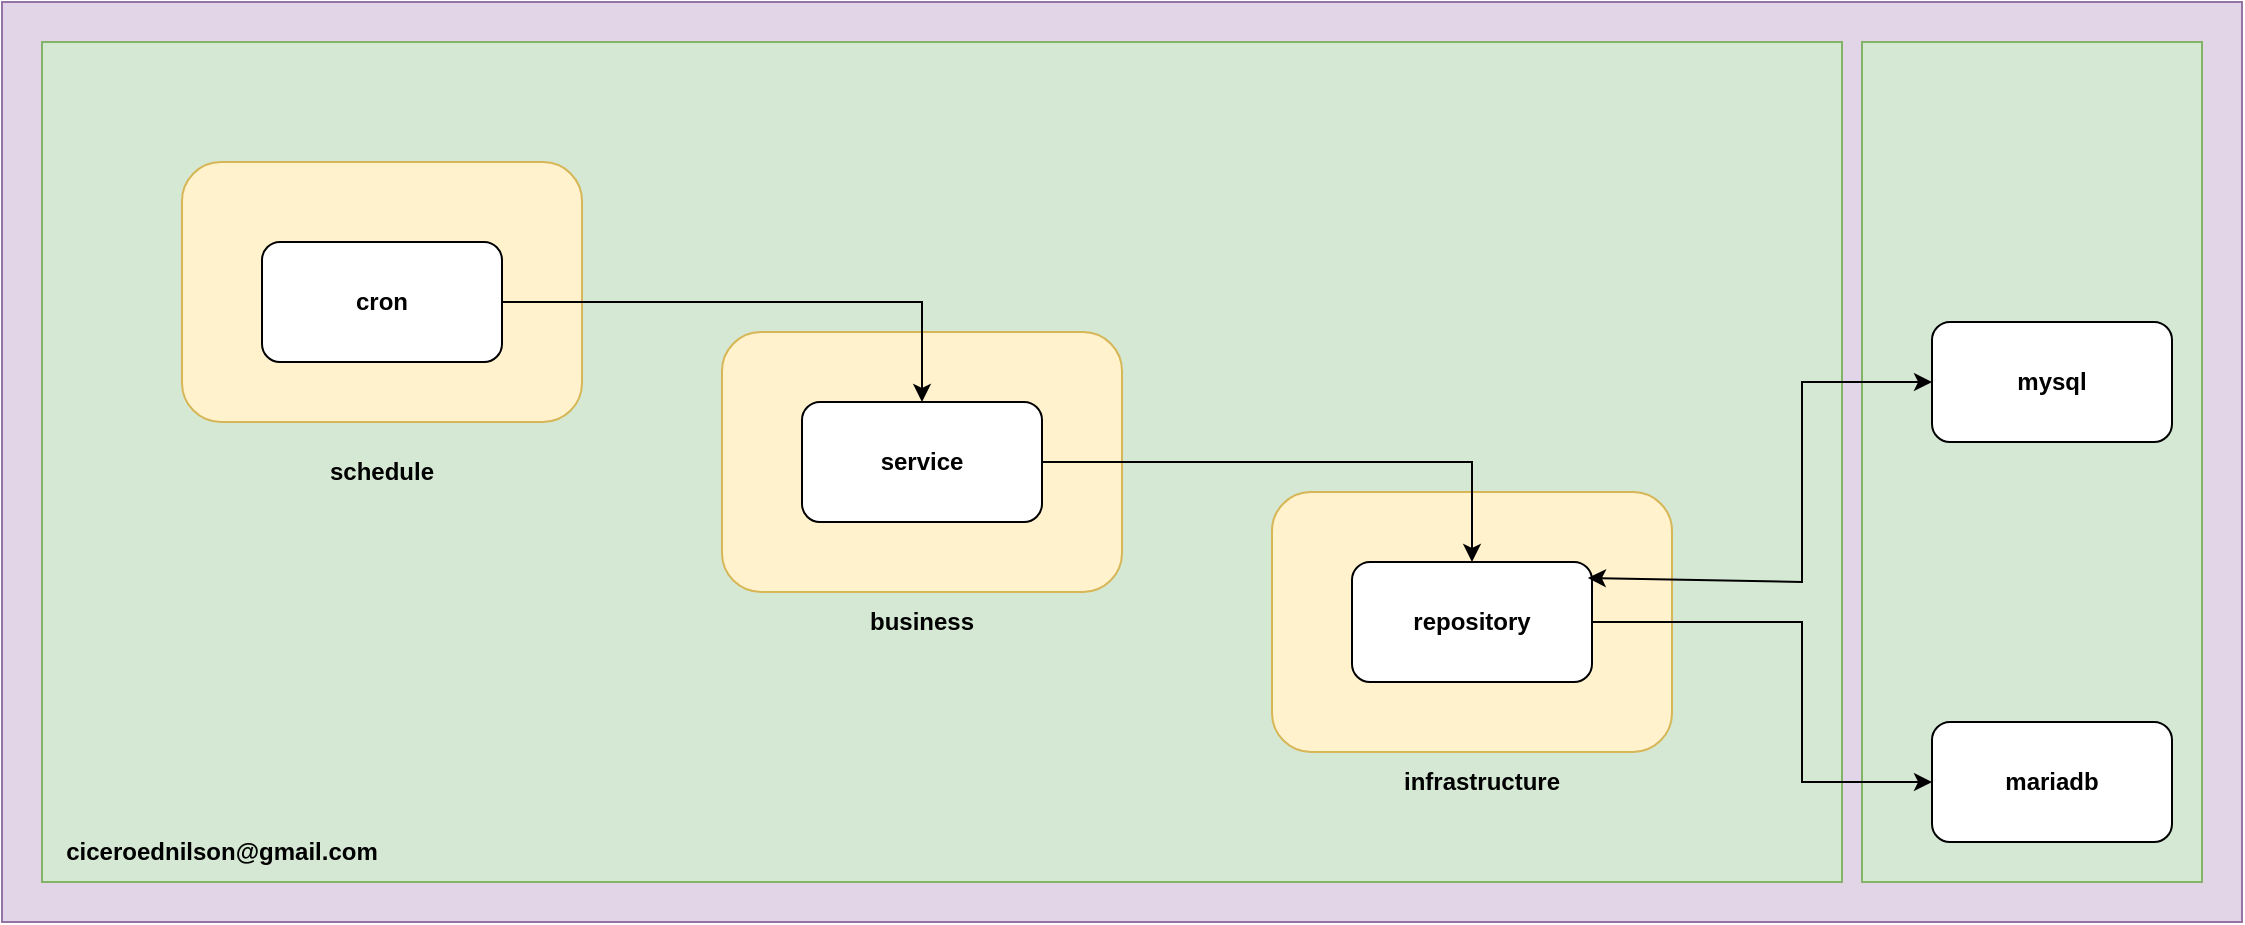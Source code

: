 <mxfile version="24.8.4">
  <diagram name="Page-1" id="sMkQ1aCVr5ubChrugkGW">
    <mxGraphModel dx="2870" dy="1139" grid="1" gridSize="10" guides="1" tooltips="1" connect="1" arrows="1" fold="1" page="1" pageScale="1" pageWidth="850" pageHeight="1100" math="0" shadow="0">
      <root>
        <mxCell id="0" />
        <mxCell id="1" parent="0" />
        <mxCell id="8CA8Mme0GAgH_YUFHKgr-19" value="" style="rounded=0;whiteSpace=wrap;html=1;fillColor=#e1d5e7;strokeColor=#9673a6;" vertex="1" parent="1">
          <mxGeometry x="-210" y="40" width="1120" height="460" as="geometry" />
        </mxCell>
        <mxCell id="8CA8Mme0GAgH_YUFHKgr-12" value="" style="rounded=0;whiteSpace=wrap;html=1;fillColor=#d5e8d4;strokeColor=#82b366;" vertex="1" parent="1">
          <mxGeometry x="-190" y="60" width="900" height="420" as="geometry" />
        </mxCell>
        <mxCell id="8CA8Mme0GAgH_YUFHKgr-11" value="" style="rounded=1;whiteSpace=wrap;html=1;fillColor=#fff2cc;strokeColor=#d6b656;" vertex="1" parent="1">
          <mxGeometry x="425" y="285" width="200" height="130" as="geometry" />
        </mxCell>
        <mxCell id="8CA8Mme0GAgH_YUFHKgr-10" value="" style="rounded=1;whiteSpace=wrap;html=1;fillColor=#fff2cc;strokeColor=#d6b656;" vertex="1" parent="1">
          <mxGeometry x="150" y="205" width="200" height="130" as="geometry" />
        </mxCell>
        <mxCell id="8CA8Mme0GAgH_YUFHKgr-9" value="" style="rounded=1;whiteSpace=wrap;html=1;fillColor=#fff2cc;strokeColor=#d6b656;" vertex="1" parent="1">
          <mxGeometry x="-120" y="120" width="200" height="130" as="geometry" />
        </mxCell>
        <mxCell id="8CA8Mme0GAgH_YUFHKgr-1" value="cron" style="rounded=1;whiteSpace=wrap;html=1;fontStyle=1" vertex="1" parent="1">
          <mxGeometry x="-80" y="160" width="120" height="60" as="geometry" />
        </mxCell>
        <mxCell id="8CA8Mme0GAgH_YUFHKgr-2" value="service" style="rounded=1;whiteSpace=wrap;html=1;strokeColor=default;align=center;verticalAlign=middle;fontFamily=Helvetica;fontSize=12;fontColor=default;fillColor=default;fontStyle=1" vertex="1" parent="1">
          <mxGeometry x="190" y="240" width="120" height="60" as="geometry" />
        </mxCell>
        <mxCell id="8CA8Mme0GAgH_YUFHKgr-3" value="repository" style="rounded=1;whiteSpace=wrap;html=1;strokeColor=default;align=center;verticalAlign=middle;fontFamily=Helvetica;fontSize=12;fontColor=default;fillColor=default;fontStyle=1" vertex="1" parent="1">
          <mxGeometry x="465" y="320" width="120" height="60" as="geometry" />
        </mxCell>
        <mxCell id="8CA8Mme0GAgH_YUFHKgr-4" value="" style="endArrow=classic;html=1;rounded=0;exitX=1;exitY=0.5;exitDx=0;exitDy=0;entryX=0.5;entryY=0;entryDx=0;entryDy=0;" edge="1" parent="1" source="8CA8Mme0GAgH_YUFHKgr-1" target="8CA8Mme0GAgH_YUFHKgr-2">
          <mxGeometry width="50" height="50" relative="1" as="geometry">
            <mxPoint x="130" y="190" as="sourcePoint" />
            <mxPoint x="180" y="140" as="targetPoint" />
            <Array as="points">
              <mxPoint x="250" y="190" />
            </Array>
          </mxGeometry>
        </mxCell>
        <mxCell id="8CA8Mme0GAgH_YUFHKgr-5" value="" style="endArrow=classic;html=1;rounded=0;entryX=0.5;entryY=0;entryDx=0;entryDy=0;exitX=1;exitY=0.5;exitDx=0;exitDy=0;" edge="1" parent="1" source="8CA8Mme0GAgH_YUFHKgr-2" target="8CA8Mme0GAgH_YUFHKgr-3">
          <mxGeometry width="50" height="50" relative="1" as="geometry">
            <mxPoint x="230" y="390" as="sourcePoint" />
            <mxPoint x="280" y="340" as="targetPoint" />
            <Array as="points">
              <mxPoint x="525" y="270" />
            </Array>
          </mxGeometry>
        </mxCell>
        <mxCell id="8CA8Mme0GAgH_YUFHKgr-6" value="schedule" style="text;html=1;align=center;verticalAlign=middle;whiteSpace=wrap;rounded=0;fontStyle=1;fontFamily=Helvetica;fontSize=12;fontColor=default;" vertex="1" parent="1">
          <mxGeometry x="-50" y="260" width="60" height="30" as="geometry" />
        </mxCell>
        <mxCell id="8CA8Mme0GAgH_YUFHKgr-7" value="business" style="text;html=1;align=center;verticalAlign=middle;whiteSpace=wrap;rounded=0;fontStyle=1;fontFamily=Helvetica;fontSize=12;fontColor=default;" vertex="1" parent="1">
          <mxGeometry x="220" y="335" width="60" height="30" as="geometry" />
        </mxCell>
        <mxCell id="8CA8Mme0GAgH_YUFHKgr-8" value="infrastructure" style="text;html=1;align=center;verticalAlign=middle;whiteSpace=wrap;rounded=0;fontStyle=1;fontFamily=Helvetica;fontSize=12;fontColor=default;" vertex="1" parent="1">
          <mxGeometry x="490" y="415" width="80" height="30" as="geometry" />
        </mxCell>
        <mxCell id="8CA8Mme0GAgH_YUFHKgr-13" value="" style="rounded=0;whiteSpace=wrap;html=1;fillColor=#d5e8d4;strokeColor=#82b366;" vertex="1" parent="1">
          <mxGeometry x="720" y="60" width="170" height="420" as="geometry" />
        </mxCell>
        <mxCell id="8CA8Mme0GAgH_YUFHKgr-14" value="mysql" style="rounded=1;whiteSpace=wrap;html=1;strokeColor=default;align=center;verticalAlign=middle;fontFamily=Helvetica;fontSize=12;fontColor=default;fillColor=default;fontStyle=1" vertex="1" parent="1">
          <mxGeometry x="755" y="200" width="120" height="60" as="geometry" />
        </mxCell>
        <mxCell id="8CA8Mme0GAgH_YUFHKgr-15" value="mariadb" style="rounded=1;whiteSpace=wrap;html=1;strokeColor=default;align=center;verticalAlign=middle;fontFamily=Helvetica;fontSize=12;fontColor=default;fillColor=default;fontStyle=1" vertex="1" parent="1">
          <mxGeometry x="755" y="400" width="120" height="60" as="geometry" />
        </mxCell>
        <mxCell id="8CA8Mme0GAgH_YUFHKgr-16" value="" style="endArrow=classic;startArrow=classic;html=1;rounded=0;exitX=0.983;exitY=0.133;exitDx=0;exitDy=0;exitPerimeter=0;entryX=0;entryY=0.5;entryDx=0;entryDy=0;" edge="1" parent="1" source="8CA8Mme0GAgH_YUFHKgr-3" target="8CA8Mme0GAgH_YUFHKgr-14">
          <mxGeometry width="50" height="50" relative="1" as="geometry">
            <mxPoint x="625" y="365.0" as="sourcePoint" />
            <mxPoint x="755" y="123.95" as="targetPoint" />
            <Array as="points">
              <mxPoint x="690" y="330" />
              <mxPoint x="690" y="230" />
            </Array>
          </mxGeometry>
        </mxCell>
        <mxCell id="8CA8Mme0GAgH_YUFHKgr-18" style="edgeStyle=orthogonalEdgeStyle;rounded=0;orthogonalLoop=1;jettySize=auto;html=1;entryX=0;entryY=0.5;entryDx=0;entryDy=0;exitX=1;exitY=0.5;exitDx=0;exitDy=0;" edge="1" parent="1" source="8CA8Mme0GAgH_YUFHKgr-3" target="8CA8Mme0GAgH_YUFHKgr-15">
          <mxGeometry relative="1" as="geometry">
            <Array as="points">
              <mxPoint x="690" y="350" />
              <mxPoint x="690" y="430" />
            </Array>
          </mxGeometry>
        </mxCell>
        <mxCell id="8CA8Mme0GAgH_YUFHKgr-20" value="ciceroednilson@gmail.com" style="text;html=1;align=center;verticalAlign=middle;whiteSpace=wrap;rounded=0;fontStyle=1" vertex="1" parent="1">
          <mxGeometry x="-130" y="450" width="60" height="30" as="geometry" />
        </mxCell>
      </root>
    </mxGraphModel>
  </diagram>
</mxfile>

